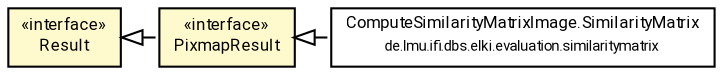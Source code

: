 #!/usr/local/bin/dot
#
# Class diagram 
# Generated by UMLGraph version R5_7_2-60-g0e99a6 (http://www.spinellis.gr/umlgraph/)
#

digraph G {
	graph [fontnames="svg"]
	edge [fontname="Roboto",fontsize=7,labelfontname="Roboto",labelfontsize=7,color="black"];
	node [fontname="Roboto",fontcolor="black",fontsize=8,shape=plaintext,margin=0,width=0,height=0];
	nodesep=0.15;
	ranksep=0.25;
	rankdir=LR;
	// de.lmu.ifi.dbs.elki.result.PixmapResult
	c8190825 [label=<<table title="de.lmu.ifi.dbs.elki.result.PixmapResult" border="0" cellborder="1" cellspacing="0" cellpadding="2" bgcolor="lemonChiffon" href="PixmapResult.html" target="_parent">
		<tr><td><table border="0" cellspacing="0" cellpadding="1">
		<tr><td align="center" balign="center"> &#171;interface&#187; </td></tr>
		<tr><td align="center" balign="center"> <font face="Roboto">PixmapResult</font> </td></tr>
		</table></td></tr>
		</table>>, URL="PixmapResult.html"];
	// de.lmu.ifi.dbs.elki.evaluation.similaritymatrix.ComputeSimilarityMatrixImage.SimilarityMatrix
	c8190844 [label=<<table title="de.lmu.ifi.dbs.elki.evaluation.similaritymatrix.ComputeSimilarityMatrixImage.SimilarityMatrix" border="0" cellborder="1" cellspacing="0" cellpadding="2" href="../evaluation/similaritymatrix/ComputeSimilarityMatrixImage.SimilarityMatrix.html" target="_parent">
		<tr><td><table border="0" cellspacing="0" cellpadding="1">
		<tr><td align="center" balign="center"> <font face="Roboto">ComputeSimilarityMatrixImage.SimilarityMatrix</font> </td></tr>
		<tr><td align="center" balign="center"> <font face="Roboto" point-size="7.0">de.lmu.ifi.dbs.elki.evaluation.similaritymatrix</font> </td></tr>
		</table></td></tr>
		</table>>, URL="../evaluation/similaritymatrix/ComputeSimilarityMatrixImage.SimilarityMatrix.html"];
	// de.lmu.ifi.dbs.elki.result.Result
	c8191885 [label=<<table title="de.lmu.ifi.dbs.elki.result.Result" border="0" cellborder="1" cellspacing="0" cellpadding="2" bgcolor="LemonChiffon" href="Result.html" target="_parent">
		<tr><td><table border="0" cellspacing="0" cellpadding="1">
		<tr><td align="center" balign="center"> &#171;interface&#187; </td></tr>
		<tr><td align="center" balign="center"> <font face="Roboto">Result</font> </td></tr>
		</table></td></tr>
		</table>>, URL="Result.html"];
	// de.lmu.ifi.dbs.elki.result.PixmapResult implements de.lmu.ifi.dbs.elki.result.Result
	c8191885 -> c8190825 [arrowtail=empty,style=dashed,dir=back,weight=9];
	// de.lmu.ifi.dbs.elki.evaluation.similaritymatrix.ComputeSimilarityMatrixImage.SimilarityMatrix implements de.lmu.ifi.dbs.elki.result.PixmapResult
	c8190825 -> c8190844 [arrowtail=empty,style=dashed,dir=back,weight=9];
}

